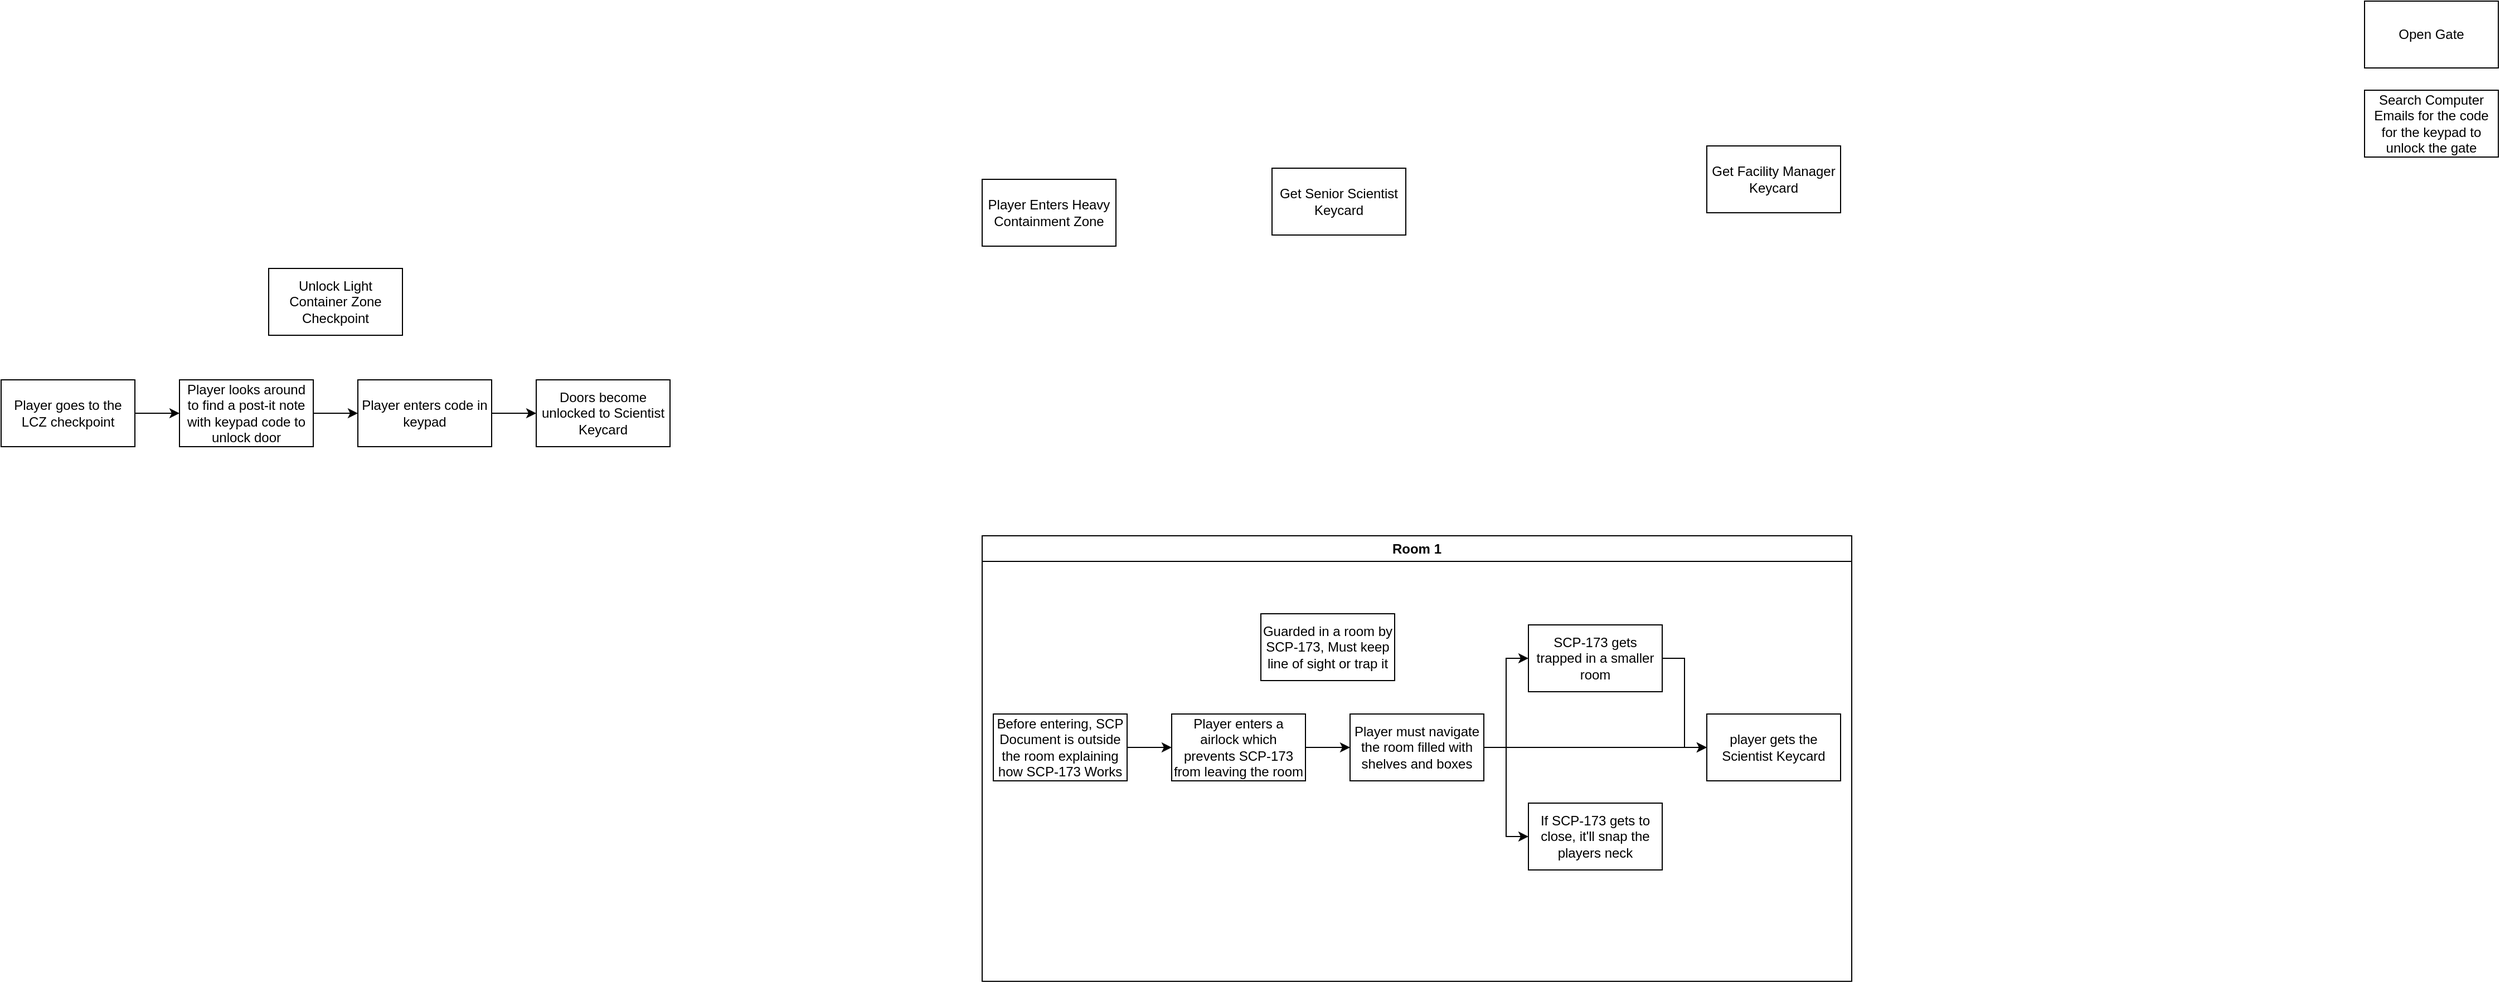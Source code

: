 <mxfile version="24.7.17">
  <diagram name="Page-1" id="-mvy__dfejTajA5StZXl">
    <mxGraphModel dx="1395" dy="650" grid="1" gridSize="10" guides="1" tooltips="1" connect="1" arrows="1" fold="1" page="1" pageScale="1" pageWidth="3000" pageHeight="500" math="0" shadow="0">
      <root>
        <mxCell id="0" />
        <mxCell id="1" parent="0" />
        <mxCell id="Vtw6d_-hnPHMJVIv8IQ0-2" value="Get Senior Scientist Keycard" style="rounded=0;whiteSpace=wrap;html=1;" parent="1" vertex="1">
          <mxGeometry x="1260" y="190" width="120" height="60" as="geometry" />
        </mxCell>
        <mxCell id="Vtw6d_-hnPHMJVIv8IQ0-3" value="Get Facility Manager Keycard" style="rounded=0;whiteSpace=wrap;html=1;" parent="1" vertex="1">
          <mxGeometry x="1650" y="170" width="120" height="60" as="geometry" />
        </mxCell>
        <mxCell id="Vtw6d_-hnPHMJVIv8IQ0-4" value="Open Gate" style="rounded=0;whiteSpace=wrap;html=1;" parent="1" vertex="1">
          <mxGeometry x="2240" y="40" width="120" height="60" as="geometry" />
        </mxCell>
        <mxCell id="Vtw6d_-hnPHMJVIv8IQ0-18" value="Unlock Light Container Zone Checkpoint" style="rounded=0;whiteSpace=wrap;html=1;" parent="1" vertex="1">
          <mxGeometry x="360" y="280" width="120" height="60" as="geometry" />
        </mxCell>
        <mxCell id="J7UxGqO8sJiu6iclm2Wi-6" value="" style="edgeStyle=orthogonalEdgeStyle;rounded=0;orthogonalLoop=1;jettySize=auto;html=1;" parent="1" source="J7UxGqO8sJiu6iclm2Wi-1" target="J7UxGqO8sJiu6iclm2Wi-2" edge="1">
          <mxGeometry relative="1" as="geometry" />
        </mxCell>
        <mxCell id="J7UxGqO8sJiu6iclm2Wi-1" value="Player goes to the LCZ checkpoint" style="rounded=0;whiteSpace=wrap;html=1;" parent="1" vertex="1">
          <mxGeometry x="120" y="380" width="120" height="60" as="geometry" />
        </mxCell>
        <mxCell id="J7UxGqO8sJiu6iclm2Wi-7" value="" style="edgeStyle=orthogonalEdgeStyle;rounded=0;orthogonalLoop=1;jettySize=auto;html=1;" parent="1" source="J7UxGqO8sJiu6iclm2Wi-2" target="J7UxGqO8sJiu6iclm2Wi-3" edge="1">
          <mxGeometry relative="1" as="geometry" />
        </mxCell>
        <mxCell id="J7UxGqO8sJiu6iclm2Wi-2" value="Player looks around to find a post-it note with keypad code to unlock door" style="rounded=0;whiteSpace=wrap;html=1;" parent="1" vertex="1">
          <mxGeometry x="280" y="380" width="120" height="60" as="geometry" />
        </mxCell>
        <mxCell id="J7UxGqO8sJiu6iclm2Wi-8" value="" style="edgeStyle=orthogonalEdgeStyle;rounded=0;orthogonalLoop=1;jettySize=auto;html=1;" parent="1" source="J7UxGqO8sJiu6iclm2Wi-3" target="J7UxGqO8sJiu6iclm2Wi-4" edge="1">
          <mxGeometry relative="1" as="geometry" />
        </mxCell>
        <mxCell id="J7UxGqO8sJiu6iclm2Wi-3" value="Player enters code in keypad" style="rounded=0;whiteSpace=wrap;html=1;" parent="1" vertex="1">
          <mxGeometry x="440" y="380" width="120" height="60" as="geometry" />
        </mxCell>
        <mxCell id="J7UxGqO8sJiu6iclm2Wi-4" value="Doors become unlocked to Scientist Keycard" style="rounded=0;whiteSpace=wrap;html=1;" parent="1" vertex="1">
          <mxGeometry x="600" y="380" width="120" height="60" as="geometry" />
        </mxCell>
        <mxCell id="J7UxGqO8sJiu6iclm2Wi-5" value="Player Enters Heavy Containment Zone" style="rounded=0;whiteSpace=wrap;html=1;" parent="1" vertex="1">
          <mxGeometry x="1000" y="200" width="120" height="60" as="geometry" />
        </mxCell>
        <mxCell id="J7UxGqO8sJiu6iclm2Wi-9" value="Search Computer Emails for the code for the keypad to unlock the gate" style="rounded=0;whiteSpace=wrap;html=1;" parent="1" vertex="1">
          <mxGeometry x="2240" y="120" width="120" height="60" as="geometry" />
        </mxCell>
        <mxCell id="VsQfZUfygQZgR9HvosnZ-1" value="Room 1" style="swimlane;whiteSpace=wrap;html=1;" vertex="1" parent="1">
          <mxGeometry x="1000" y="520" width="780" height="400" as="geometry" />
        </mxCell>
        <mxCell id="Vtw6d_-hnPHMJVIv8IQ0-1" value="player gets the Scientist Keycard" style="rounded=0;whiteSpace=wrap;html=1;" parent="VsQfZUfygQZgR9HvosnZ-1" vertex="1">
          <mxGeometry x="650" y="160" width="120" height="60" as="geometry" />
        </mxCell>
        <mxCell id="Vtw6d_-hnPHMJVIv8IQ0-5" value="Guarded in a room by SCP-173, Must keep line of sight or trap it" style="rounded=0;whiteSpace=wrap;html=1;" parent="VsQfZUfygQZgR9HvosnZ-1" vertex="1">
          <mxGeometry x="250" y="70" width="120" height="60" as="geometry" />
        </mxCell>
        <mxCell id="Vtw6d_-hnPHMJVIv8IQ0-11" value="" style="edgeStyle=orthogonalEdgeStyle;rounded=0;orthogonalLoop=1;jettySize=auto;html=1;" parent="VsQfZUfygQZgR9HvosnZ-1" source="Vtw6d_-hnPHMJVIv8IQ0-6" target="Vtw6d_-hnPHMJVIv8IQ0-7" edge="1">
          <mxGeometry relative="1" as="geometry" />
        </mxCell>
        <mxCell id="Vtw6d_-hnPHMJVIv8IQ0-6" value="Before entering, SCP Document is outside the room explaining how SCP-173 Works" style="rounded=0;whiteSpace=wrap;html=1;" parent="VsQfZUfygQZgR9HvosnZ-1" vertex="1">
          <mxGeometry x="10" y="160" width="120" height="60" as="geometry" />
        </mxCell>
        <mxCell id="Vtw6d_-hnPHMJVIv8IQ0-12" value="" style="edgeStyle=orthogonalEdgeStyle;rounded=0;orthogonalLoop=1;jettySize=auto;html=1;" parent="VsQfZUfygQZgR9HvosnZ-1" source="Vtw6d_-hnPHMJVIv8IQ0-7" target="Vtw6d_-hnPHMJVIv8IQ0-8" edge="1">
          <mxGeometry relative="1" as="geometry" />
        </mxCell>
        <mxCell id="Vtw6d_-hnPHMJVIv8IQ0-7" value="Player enters a airlock which prevents SCP-173 from leaving the room" style="rounded=0;whiteSpace=wrap;html=1;" parent="VsQfZUfygQZgR9HvosnZ-1" vertex="1">
          <mxGeometry x="170" y="160" width="120" height="60" as="geometry" />
        </mxCell>
        <mxCell id="Vtw6d_-hnPHMJVIv8IQ0-13" value="" style="edgeStyle=orthogonalEdgeStyle;rounded=0;orthogonalLoop=1;jettySize=auto;html=1;" parent="VsQfZUfygQZgR9HvosnZ-1" source="Vtw6d_-hnPHMJVIv8IQ0-8" target="Vtw6d_-hnPHMJVIv8IQ0-1" edge="1">
          <mxGeometry relative="1" as="geometry" />
        </mxCell>
        <mxCell id="Vtw6d_-hnPHMJVIv8IQ0-14" style="edgeStyle=orthogonalEdgeStyle;rounded=0;orthogonalLoop=1;jettySize=auto;html=1;exitX=1;exitY=0.5;exitDx=0;exitDy=0;entryX=0;entryY=0.5;entryDx=0;entryDy=0;" parent="VsQfZUfygQZgR9HvosnZ-1" source="Vtw6d_-hnPHMJVIv8IQ0-8" target="Vtw6d_-hnPHMJVIv8IQ0-9" edge="1">
          <mxGeometry relative="1" as="geometry" />
        </mxCell>
        <mxCell id="Vtw6d_-hnPHMJVIv8IQ0-16" style="edgeStyle=orthogonalEdgeStyle;rounded=0;orthogonalLoop=1;jettySize=auto;html=1;entryX=0;entryY=0.5;entryDx=0;entryDy=0;" parent="VsQfZUfygQZgR9HvosnZ-1" source="Vtw6d_-hnPHMJVIv8IQ0-8" target="Vtw6d_-hnPHMJVIv8IQ0-15" edge="1">
          <mxGeometry relative="1" as="geometry" />
        </mxCell>
        <mxCell id="Vtw6d_-hnPHMJVIv8IQ0-8" value="Player must navigate the room filled with shelves and boxes" style="rounded=0;whiteSpace=wrap;html=1;" parent="VsQfZUfygQZgR9HvosnZ-1" vertex="1">
          <mxGeometry x="330" y="160" width="120" height="60" as="geometry" />
        </mxCell>
        <mxCell id="Vtw6d_-hnPHMJVIv8IQ0-9" value="If SCP-173 gets to close, it&#39;ll snap the players neck" style="rounded=0;whiteSpace=wrap;html=1;" parent="VsQfZUfygQZgR9HvosnZ-1" vertex="1">
          <mxGeometry x="490" y="240" width="120" height="60" as="geometry" />
        </mxCell>
        <mxCell id="Vtw6d_-hnPHMJVIv8IQ0-17" style="edgeStyle=orthogonalEdgeStyle;rounded=0;orthogonalLoop=1;jettySize=auto;html=1;exitX=1;exitY=0.5;exitDx=0;exitDy=0;entryX=0;entryY=0.5;entryDx=0;entryDy=0;" parent="VsQfZUfygQZgR9HvosnZ-1" source="Vtw6d_-hnPHMJVIv8IQ0-15" target="Vtw6d_-hnPHMJVIv8IQ0-1" edge="1">
          <mxGeometry relative="1" as="geometry" />
        </mxCell>
        <mxCell id="Vtw6d_-hnPHMJVIv8IQ0-15" value="SCP-173 gets trapped in a smaller room" style="rounded=0;whiteSpace=wrap;html=1;" parent="VsQfZUfygQZgR9HvosnZ-1" vertex="1">
          <mxGeometry x="490" y="80" width="120" height="60" as="geometry" />
        </mxCell>
      </root>
    </mxGraphModel>
  </diagram>
</mxfile>

